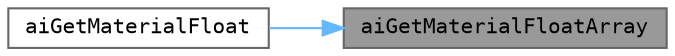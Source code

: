 digraph "aiGetMaterialFloatArray"
{
 // LATEX_PDF_SIZE
  bgcolor="transparent";
  edge [fontname=Terminal,fontsize=10,labelfontname=Helvetica,labelfontsize=10];
  node [fontname=Terminal,fontsize=10,shape=box,height=0.2,width=0.4];
  rankdir="RL";
  Node1 [label="aiGetMaterialFloatArray",height=0.2,width=0.4,color="gray40", fillcolor="grey60", style="filled", fontcolor="black",tooltip="Retrieve an array of float values with a specific key from the material."];
  Node1 -> Node2 [dir="back",color="steelblue1",style="solid"];
  Node2 [label="aiGetMaterialFloat",height=0.2,width=0.4,color="grey40", fillcolor="white", style="filled",URL="$thirdparty_2assimp_2include_2assimp_2_material_8h.html#a51e7bf4cbc90f914c7b0b2348277dc5b",tooltip="Retrieve a single float property with a specific key from the material."];
}
